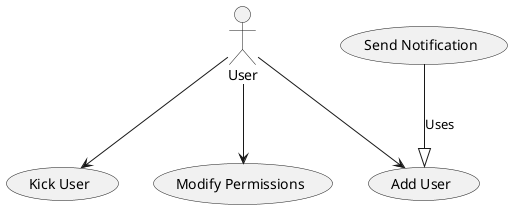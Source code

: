 @startuml
actor User

User --> (Add User)
(Send Notification) --|> (Add User): Uses
User --> (Kick User)
User --> (Modify Permissions)

@enduml
